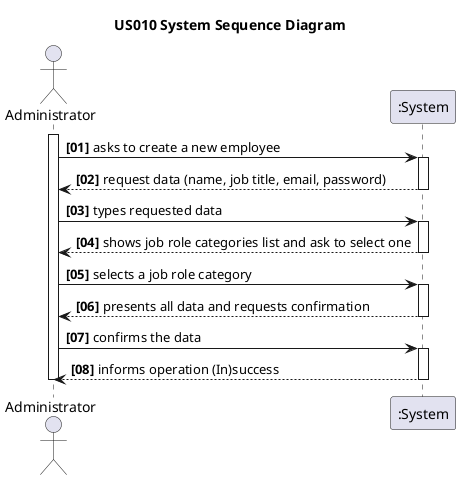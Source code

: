 @startuml
'https://plantuml.com/sequence-diagram

title US010 System Sequence Diagram

autonumber "<b>[00]"

actor Administrator

activate Administrator

Administrator -> ":System": asks to create a new employee
activate ":System"
Administrator <-- ":System": request data (name, job title, email, password)
deactivate ":System"

Administrator -> ":System": types requested data
activate ":System"
Administrator <-- ":System": shows job role categories list and ask to select one
deactivate ":System"

Administrator -> ":System": selects a job role category
activate ":System"
Administrator <-- ":System": presents all data and requests confirmation
deactivate ":System"

Administrator -> ":System": confirms the data
activate ":System"
Administrator <-- ":System": informs operation (In)success
deactivate ":System"

deactivate Administrator

@enduml